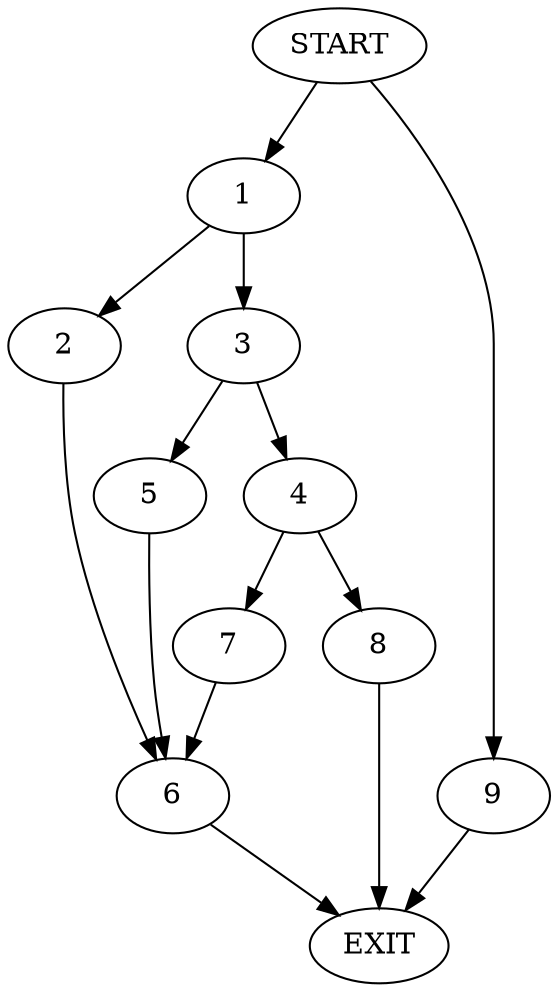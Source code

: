 digraph {
0 [label="START"]
10 [label="EXIT"]
0 -> 1
1 -> 2
1 -> 3
3 -> 4
3 -> 5
2 -> 6
6 -> 10
4 -> 7
4 -> 8
5 -> 6
8 -> 10
7 -> 6
0 -> 9
9 -> 10
}
